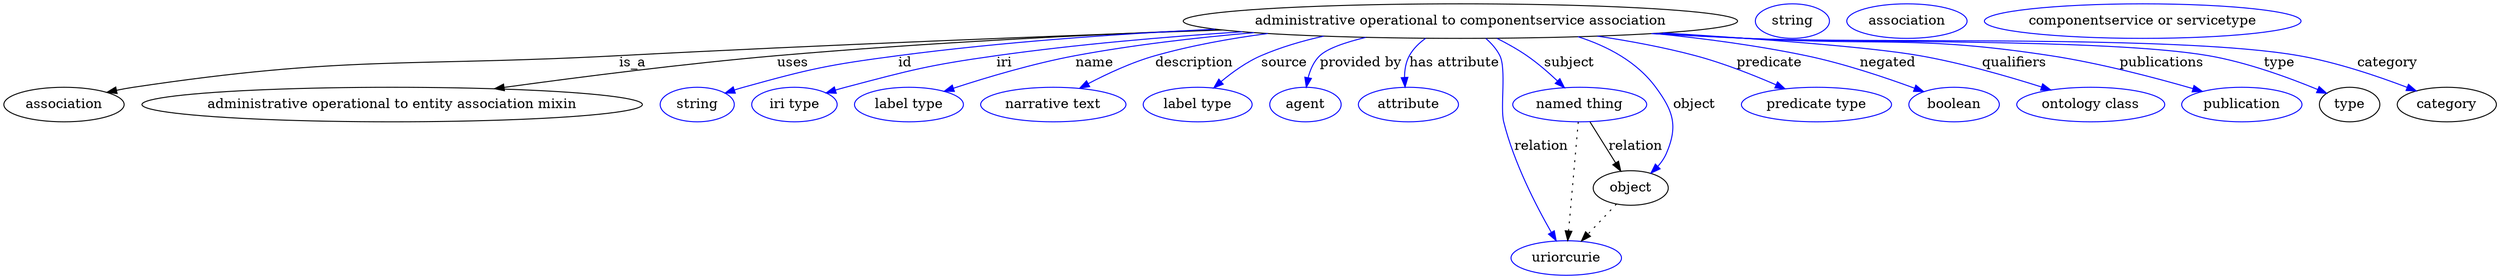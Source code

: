 digraph {
	graph [bb="0,0,2586.7,283"];
	node [label="\N"];
	"administrative operational to componentservice association"	[height=0.5,
		label="administrative operational to componentservice association",
		pos="1511.4,265",
		width=7.9979];
	association	[height=0.5,
		pos="62.394,178",
		width=1.7332];
	"administrative operational to componentservice association" -> association	[label=is_a,
		lp="652.39,221.5",
		pos="e,106.48,190.78 1263.9,255.74 1089.1,249.5 849.32,240.12 638.39,229 413.78,217.16 355.79,229.64 133.39,196 127.91,195.17 122.23,\
194.13 116.58,192.97"];
	"administrative operational to entity association mixin"	[height=0.5,
		pos="402.39,178",
		width=7.2216];
	"administrative operational to componentservice association" -> "administrative operational to entity association mixin"	[label=uses,
		lp="817.89,221.5",
		pos="e,508.43,194.5 1259.7,256.22 1123.8,250.85 953.23,242.24 801.39,229 705.85,220.67 597.95,206.88 518.47,195.89"];
	id	[color=blue,
		height=0.5,
		label=string,
		pos="718.39,178",
		width=1.0652];
	"administrative operational to componentservice association" -> id	[color=blue,
		label=id,
		lp="934.39,221.5",
		pos="e,747.38,189.99 1256.6,256.61 1154,251.58 1034.8,243.15 927.39,229 854.98,219.46 836.77,215.57 766.39,196 763.29,195.14 760.09,194.17 \
756.89,193.15",
		style=solid];
	iri	[color=blue,
		height=0.5,
		label="iri type",
		pos="819.39,178",
		width=1.2277];
	"administrative operational to componentservice association" -> iri	[color=blue,
		label=iri,
		lp="1037.4,221.5",
		pos="e,852.32,190.14 1284.8,253.86 1204,248.57 1112.4,240.68 1029.4,229 958.79,219.06 941.32,214.25 872.39,196 869.02,195.11 865.55,194.13 \
862.07,193.11",
		style=solid];
	name	[color=blue,
		height=0.5,
		label="label type",
		pos="938.39,178",
		width=1.5707];
	"administrative operational to componentservice association" -> name	[color=blue,
		label=name,
		lp="1131.4,221.5",
		pos="e,975.02,191.84 1297.1,252.96 1236.7,247.76 1171.2,240.15 1111.4,229 1067.8,220.86 1019.3,206.37 984.81,195.08",
		style=solid];
	description	[color=blue,
		height=0.5,
		label="narrative text",
		pos="1088.4,178",
		width=2.0943];
	"administrative operational to componentservice association" -> description	[color=blue,
		label=description,
		lp="1234.9,221.5",
		pos="e,1115.8,195 1311.2,252.05 1272,246.88 1231.6,239.5 1194.4,229 1170.2,222.17 1144.7,210.3 1124.8,199.84",
		style=solid];
	source	[color=blue,
		height=0.5,
		label="label type",
		pos="1238.4,178",
		width=1.5707];
	"administrative operational to componentservice association" -> source	[color=blue,
		label=source,
		lp="1328.4,221.5",
		pos="e,1255.1,195.34 1369.3,249.31 1347.1,244.37 1324.7,237.78 1304.4,229 1289.3,222.47 1274.5,211.77 1262.7,201.94",
		style=solid];
	"provided by"	[color=blue,
		height=0.5,
		label=agent,
		pos="1350.4,178",
		width=1.0291];
	"administrative operational to componentservice association" -> "provided by"	[color=blue,
		label="provided by",
		lp="1407.9,221.5",
		pos="e,1351.3,196.08 1413,248.02 1391.8,242.87 1373.3,236.52 1365.4,229 1359,222.98 1355.3,214.38 1353.2,206",
		style=solid];
	"has attribute"	[color=blue,
		height=0.5,
		label=attribute,
		pos="1457.4,178",
		width=1.4443];
	"administrative operational to componentservice association" -> "has attribute"	[color=blue,
		label="has attribute",
		lp="1505.4,221.5",
		pos="e,1453.9,196.23 1475.4,247.11 1468.6,242.25 1462.4,236.24 1458.4,229 1454.6,222.2 1453.4,214.06 1453.4,206.33",
		style=solid];
	subject	[color=blue,
		height=0.5,
		label="named thing",
		pos="1635.4,178",
		width=1.9318];
	"administrative operational to componentservice association" -> subject	[color=blue,
		label=subject,
		lp="1624.4,221.5",
		pos="e,1619.5,195.56 1549.3,247.05 1559.7,241.8 1570.8,235.63 1580.4,229 1591.5,221.33 1602.7,211.57 1612.1,202.72",
		style=solid];
	predicate	[color=blue,
		height=0.5,
		label="predicate type",
		pos="1881.4,178",
		width=2.1665];
	"administrative operational to componentservice association" -> predicate	[color=blue,
		label=predicate,
		lp="1832.4,221.5",
		pos="e,1848.7,194.45 1653.8,249.32 1687.4,244.27 1722.9,237.64 1755.4,229 1784.2,221.33 1815.4,209.01 1839.5,198.52",
		style=solid];
	relation	[color=blue,
		height=0.5,
		label=uriorcurie,
		pos="1621.4,18",
		width=1.5887];
	"administrative operational to componentservice association" -> relation	[color=blue,
		label=relation,
		lp="1595.4,134.5",
		pos="e,1610.9,36.019 1537.7,247 1543.5,241.93 1549,235.87 1552.4,229 1559.2,215.24 1552.7,174.91 1556.4,160 1566.9,117.63 1590.1,72.455 \
1605.8,44.97",
		style=solid];
	negated	[color=blue,
		height=0.5,
		label=boolean,
		pos="2024.4,178",
		width=1.2999];
	"administrative operational to componentservice association" -> negated	[color=blue,
		label=negated,
		lp="1955.4,221.5",
		pos="e,1993.1,191.39 1712.9,252.09 1764.6,246.93 1819.8,239.55 1870.4,229 1909.6,220.82 1952.9,206.24 1983.6,194.93",
		style=solid];
	qualifiers	[color=blue,
		height=0.5,
		label="ontology class",
		pos="2165.4,178",
		width=2.1304];
	"administrative operational to componentservice association" -> qualifiers	[color=blue,
		label=qualifiers,
		lp="2086.9,221.5",
		pos="e,2124.1,193.23 1722.2,252.7 1825.3,246.33 1937.9,237.88 1988.4,229 2031.7,221.38 2079.5,207.51 2114.6,196.31",
		style=solid];
	publications	[color=blue,
		height=0.5,
		label=publication,
		pos="2322.4,178",
		width=1.7332];
	"administrative operational to componentservice association" -> publications	[color=blue,
		label=publications,
		lp="2240.4,221.5",
		pos="e,2281.5,191.75 1715.9,252.29 1746.9,250.51 1778.5,248.71 1808.4,247 1948.8,238.98 1985.3,250.32 2124.4,229 2175.3,221.2 2232.1,\
206.16 2271.8,194.61",
		style=solid];
	type	[height=0.5,
		pos="2434.4,178",
		width=0.86659];
	"administrative operational to componentservice association" -> type	[color=blue,
		label=type,
		lp="2362.4,221.5",
		pos="e,2410.7,189.73 1711.1,252.03 1743.6,250.24 1776.9,248.49 1808.4,247 1915,241.95 2183.2,247.16 2288.4,229 2328.5,222.08 2372.4,205.78 \
2401.5,193.66",
		style=solid];
	category	[height=0.5,
		pos="2535.4,178",
		width=1.4263];
	"administrative operational to componentservice association" -> category	[color=blue,
		label=category,
		lp="2473.9,221.5",
		pos="e,2503.8,192.25 1709.9,251.93 1742.8,250.13 1776.5,248.41 1808.4,247 1935.9,241.35 2256.7,251.04 2382.4,229 2421.4,222.16 2464.1,\
207.58 2494.4,195.92",
		style=solid];
	object	[height=0.5,
		pos="1688.4,91",
		width=1.0832];
	"administrative operational to componentservice association" -> object	[color=blue,
		label=object,
		lp="1754.4,178",
		pos="e,1709.4,106.44 1633.6,248.7 1664.8,238.7 1695,222.42 1714.4,196 1732.8,170.99 1737.7,155.52 1725.4,127 1723.3,122.15 1720.2,117.66 \
1716.6,113.62",
		style=solid];
	subject -> relation	[pos="e,1622.9,36.188 1633.9,159.79 1631.5,132.48 1626.7,78.994 1623.8,46.38",
		style=dotted];
	subject -> object	[label=relation,
		lp="1693.4,134.5",
		pos="e,1678,108.6 1646.1,159.8 1653.8,147.54 1664.2,130.87 1672.7,117.13"];
	association_type	[color=blue,
		height=0.5,
		label=string,
		pos="1855.4,265",
		width=1.0652];
	association_category	[color=blue,
		height=0.5,
		label=association,
		pos="1974.4,265",
		width=1.7332];
	object -> relation	[pos="e,1637.2,35.702 1673.5,74.243 1664.9,65.127 1653.9,53.465 1644.2,43.208",
		style=dotted];
	"administrative operational to componentservice association_object"	[color=blue,
		height=0.5,
		label="componentservice or servicetype",
		pos="2219.4,265",
		width=4.5677];
}
